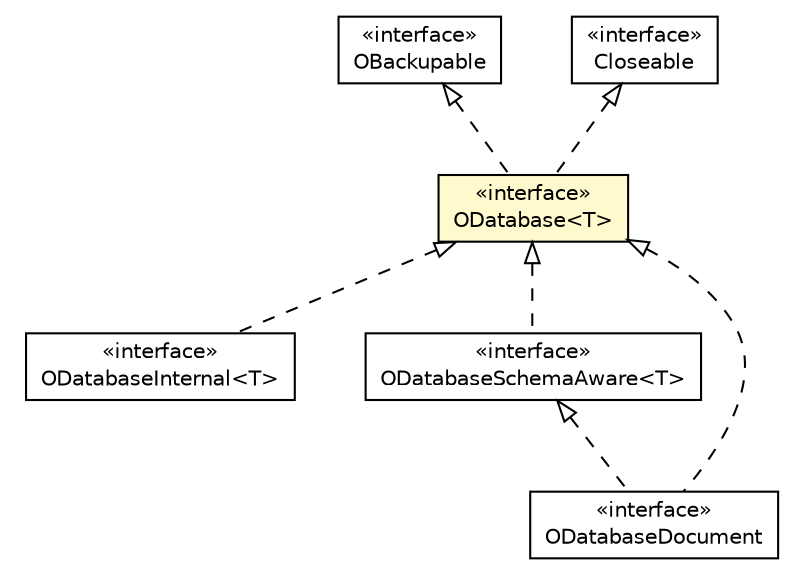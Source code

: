#!/usr/local/bin/dot
#
# Class diagram 
# Generated by UMLGraph version R5_6-24-gf6e263 (http://www.umlgraph.org/)
#

digraph G {
	edge [fontname="Helvetica",fontsize=10,labelfontname="Helvetica",labelfontsize=10];
	node [fontname="Helvetica",fontsize=10,shape=plaintext];
	nodesep=0.25;
	ranksep=0.5;
	// com.orientechnologies.orient.core.db.ODatabase<T>
	c1306921 [label=<<table title="com.orientechnologies.orient.core.db.ODatabase" border="0" cellborder="1" cellspacing="0" cellpadding="2" port="p" bgcolor="lemonChiffon" href="./ODatabase.html">
		<tr><td><table border="0" cellspacing="0" cellpadding="1">
<tr><td align="center" balign="center"> &#171;interface&#187; </td></tr>
<tr><td align="center" balign="center"> ODatabase&lt;T&gt; </td></tr>
		</table></td></tr>
		</table>>, URL="./ODatabase.html", fontname="Helvetica", fontcolor="black", fontsize=10.0];
	// com.orientechnologies.orient.core.db.ODatabaseInternal<T>
	c1306936 [label=<<table title="com.orientechnologies.orient.core.db.ODatabaseInternal" border="0" cellborder="1" cellspacing="0" cellpadding="2" port="p" href="./ODatabaseInternal.html">
		<tr><td><table border="0" cellspacing="0" cellpadding="1">
<tr><td align="center" balign="center"> &#171;interface&#187; </td></tr>
<tr><td align="center" balign="center"> ODatabaseInternal&lt;T&gt; </td></tr>
		</table></td></tr>
		</table>>, URL="./ODatabaseInternal.html", fontname="Helvetica", fontcolor="black", fontsize=10.0];
	// com.orientechnologies.orient.core.db.ODatabaseSchemaAware<T>
	c1306940 [label=<<table title="com.orientechnologies.orient.core.db.ODatabaseSchemaAware" border="0" cellborder="1" cellspacing="0" cellpadding="2" port="p" href="./ODatabaseSchemaAware.html">
		<tr><td><table border="0" cellspacing="0" cellpadding="1">
<tr><td align="center" balign="center"> &#171;interface&#187; </td></tr>
<tr><td align="center" balign="center"> ODatabaseSchemaAware&lt;T&gt; </td></tr>
		</table></td></tr>
		</table>>, URL="./ODatabaseSchemaAware.html", fontname="Helvetica", fontcolor="black", fontsize=10.0];
	// com.orientechnologies.orient.core.db.document.ODatabaseDocument
	c1307023 [label=<<table title="com.orientechnologies.orient.core.db.document.ODatabaseDocument" border="0" cellborder="1" cellspacing="0" cellpadding="2" port="p" href="./document/ODatabaseDocument.html">
		<tr><td><table border="0" cellspacing="0" cellpadding="1">
<tr><td align="center" balign="center"> &#171;interface&#187; </td></tr>
<tr><td align="center" balign="center"> ODatabaseDocument </td></tr>
		</table></td></tr>
		</table>>, URL="./document/ODatabaseDocument.html", fontname="Helvetica", fontcolor="black", fontsize=10.0];
	// com.orientechnologies.orient.core.util.OBackupable
	c1307983 [label=<<table title="com.orientechnologies.orient.core.util.OBackupable" border="0" cellborder="1" cellspacing="0" cellpadding="2" port="p" href="../util/OBackupable.html">
		<tr><td><table border="0" cellspacing="0" cellpadding="1">
<tr><td align="center" balign="center"> &#171;interface&#187; </td></tr>
<tr><td align="center" balign="center"> OBackupable </td></tr>
		</table></td></tr>
		</table>>, URL="../util/OBackupable.html", fontname="Helvetica", fontcolor="black", fontsize=10.0];
	//com.orientechnologies.orient.core.db.ODatabase<T> implements com.orientechnologies.orient.core.util.OBackupable
	c1307983:p -> c1306921:p [dir=back,arrowtail=empty,style=dashed];
	//com.orientechnologies.orient.core.db.ODatabase<T> implements java.io.Closeable
	c1308754:p -> c1306921:p [dir=back,arrowtail=empty,style=dashed];
	//com.orientechnologies.orient.core.db.ODatabaseInternal<T> implements com.orientechnologies.orient.core.db.ODatabase<T>
	c1306921:p -> c1306936:p [dir=back,arrowtail=empty,style=dashed];
	//com.orientechnologies.orient.core.db.ODatabaseSchemaAware<T> implements com.orientechnologies.orient.core.db.ODatabase<T>
	c1306921:p -> c1306940:p [dir=back,arrowtail=empty,style=dashed];
	//com.orientechnologies.orient.core.db.document.ODatabaseDocument implements com.orientechnologies.orient.core.db.ODatabase<T>
	c1306921:p -> c1307023:p [dir=back,arrowtail=empty,style=dashed];
	//com.orientechnologies.orient.core.db.document.ODatabaseDocument implements com.orientechnologies.orient.core.db.ODatabaseSchemaAware<T>
	c1306940:p -> c1307023:p [dir=back,arrowtail=empty,style=dashed];
	// java.io.Closeable
	c1308754 [label=<<table title="java.io.Closeable" border="0" cellborder="1" cellspacing="0" cellpadding="2" port="p" href="http://java.sun.com/j2se/1.4.2/docs/api/java/io/Closeable.html">
		<tr><td><table border="0" cellspacing="0" cellpadding="1">
<tr><td align="center" balign="center"> &#171;interface&#187; </td></tr>
<tr><td align="center" balign="center"> Closeable </td></tr>
		</table></td></tr>
		</table>>, URL="http://java.sun.com/j2se/1.4.2/docs/api/java/io/Closeable.html", fontname="Helvetica", fontcolor="black", fontsize=10.0];
}

